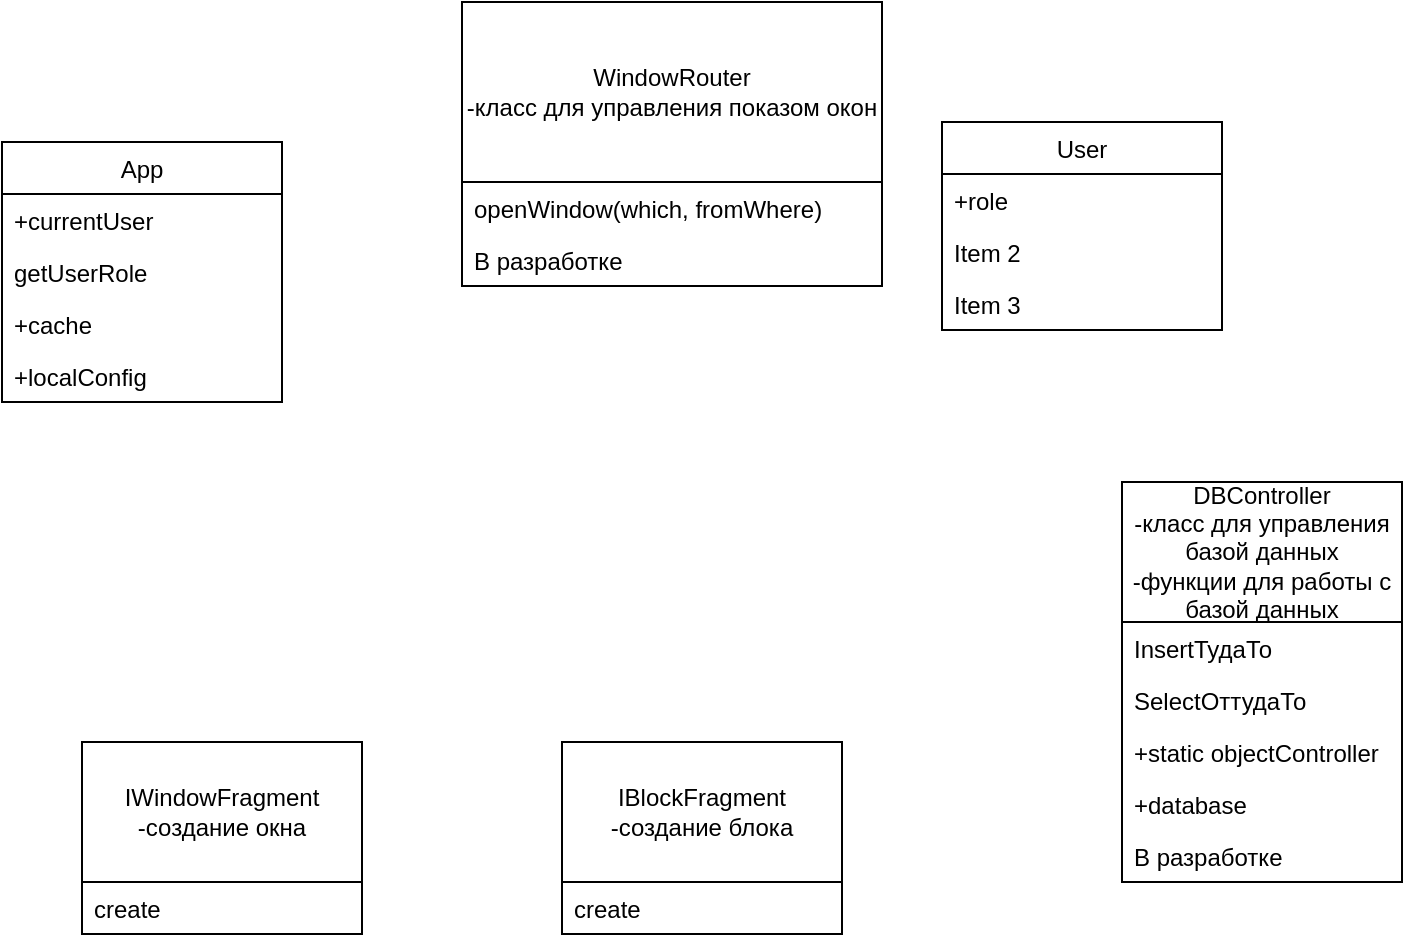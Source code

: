 <mxfile version="13.9.9" type="device"><diagram id="C5RBs43oDa-KdzZeNtuy" name="Page-1"><mxGraphModel dx="905" dy="673" grid="1" gridSize="10" guides="1" tooltips="1" connect="1" arrows="1" fold="1" page="1" pageScale="1" pageWidth="827" pageHeight="1169" math="0" shadow="0"><root><mxCell id="WIyWlLk6GJQsqaUBKTNV-0"/><mxCell id="WIyWlLk6GJQsqaUBKTNV-1" parent="WIyWlLk6GJQsqaUBKTNV-0"/><mxCell id="pBRwqFGt5dGmoWO3Ggdq-10" value="WindowRouter&#10;-класс для управления показом окон" style="swimlane;fontStyle=0;childLayout=stackLayout;horizontal=1;startSize=90;fillColor=none;horizontalStack=0;resizeParent=1;resizeParentMax=0;resizeLast=0;collapsible=1;marginBottom=0;whiteSpace=wrap;" parent="WIyWlLk6GJQsqaUBKTNV-1" vertex="1"><mxGeometry x="280" y="40" width="210" height="142" as="geometry"/></mxCell><mxCell id="pBRwqFGt5dGmoWO3Ggdq-12" value="openWindow(which, fromWhere)" style="text;strokeColor=none;fillColor=none;align=left;verticalAlign=top;spacingLeft=4;spacingRight=4;overflow=hidden;rotatable=0;points=[[0,0.5],[1,0.5]];portConstraint=eastwest;" parent="pBRwqFGt5dGmoWO3Ggdq-10" vertex="1"><mxGeometry y="90" width="210" height="26" as="geometry"/></mxCell><mxCell id="m2XPF89mWUaZ3lTezuWh-2" value="В разработке" style="text;strokeColor=none;fillColor=none;align=left;verticalAlign=top;spacingLeft=4;spacingRight=4;overflow=hidden;rotatable=0;points=[[0,0.5],[1,0.5]];portConstraint=eastwest;" vertex="1" parent="pBRwqFGt5dGmoWO3Ggdq-10"><mxGeometry y="116" width="210" height="26" as="geometry"/></mxCell><mxCell id="pBRwqFGt5dGmoWO3Ggdq-14" value="DBController&#10;-класс для управления базой данных&#10;-функции для работы с базой данных" style="swimlane;fontStyle=0;childLayout=stackLayout;horizontal=1;startSize=70;fillColor=none;horizontalStack=0;resizeParent=1;resizeParentMax=0;resizeLast=0;collapsible=1;marginBottom=0;whiteSpace=wrap;" parent="WIyWlLk6GJQsqaUBKTNV-1" vertex="1"><mxGeometry x="610" y="280" width="140" height="200" as="geometry"/></mxCell><mxCell id="pBRwqFGt5dGmoWO3Ggdq-15" value="InsertТудаТо" style="text;strokeColor=none;fillColor=none;align=left;verticalAlign=top;spacingLeft=4;spacingRight=4;overflow=hidden;rotatable=0;points=[[0,0.5],[1,0.5]];portConstraint=eastwest;" parent="pBRwqFGt5dGmoWO3Ggdq-14" vertex="1"><mxGeometry y="70" width="140" height="26" as="geometry"/></mxCell><mxCell id="pBRwqFGt5dGmoWO3Ggdq-16" value="SelectОттудаТо" style="text;strokeColor=none;fillColor=none;align=left;verticalAlign=top;spacingLeft=4;spacingRight=4;overflow=hidden;rotatable=0;points=[[0,0.5],[1,0.5]];portConstraint=eastwest;" parent="pBRwqFGt5dGmoWO3Ggdq-14" vertex="1"><mxGeometry y="96" width="140" height="26" as="geometry"/></mxCell><mxCell id="m2XPF89mWUaZ3lTezuWh-0" value="+static objectController" style="text;strokeColor=none;fillColor=none;align=left;verticalAlign=top;spacingLeft=4;spacingRight=4;overflow=hidden;rotatable=0;points=[[0,0.5],[1,0.5]];portConstraint=eastwest;" vertex="1" parent="pBRwqFGt5dGmoWO3Ggdq-14"><mxGeometry y="122" width="140" height="26" as="geometry"/></mxCell><mxCell id="m2XPF89mWUaZ3lTezuWh-1" value="+database" style="text;strokeColor=none;fillColor=none;align=left;verticalAlign=top;spacingLeft=4;spacingRight=4;overflow=hidden;rotatable=0;points=[[0,0.5],[1,0.5]];portConstraint=eastwest;" vertex="1" parent="pBRwqFGt5dGmoWO3Ggdq-14"><mxGeometry y="148" width="140" height="26" as="geometry"/></mxCell><mxCell id="pBRwqFGt5dGmoWO3Ggdq-17" value="В разработке" style="text;strokeColor=none;fillColor=none;align=left;verticalAlign=top;spacingLeft=4;spacingRight=4;overflow=hidden;rotatable=0;points=[[0,0.5],[1,0.5]];portConstraint=eastwest;" parent="pBRwqFGt5dGmoWO3Ggdq-14" vertex="1"><mxGeometry y="174" width="140" height="26" as="geometry"/></mxCell><mxCell id="m2XPF89mWUaZ3lTezuWh-4" value="IWindowFragment&#10;-создание окна" style="swimlane;fontStyle=0;childLayout=stackLayout;horizontal=1;startSize=70;fillColor=none;horizontalStack=0;resizeParent=1;resizeParentMax=0;resizeLast=0;collapsible=1;marginBottom=0;whiteSpace=wrap;" vertex="1" parent="WIyWlLk6GJQsqaUBKTNV-1"><mxGeometry x="90" y="410" width="140" height="96" as="geometry"/></mxCell><mxCell id="m2XPF89mWUaZ3lTezuWh-5" value="create" style="text;strokeColor=none;fillColor=none;align=left;verticalAlign=top;spacingLeft=4;spacingRight=4;overflow=hidden;rotatable=0;points=[[0,0.5],[1,0.5]];portConstraint=eastwest;" vertex="1" parent="m2XPF89mWUaZ3lTezuWh-4"><mxGeometry y="70" width="140" height="26" as="geometry"/></mxCell><mxCell id="m2XPF89mWUaZ3lTezuWh-8" value="IBlockFragment&#10;-создание блока" style="swimlane;fontStyle=0;childLayout=stackLayout;horizontal=1;startSize=70;fillColor=none;horizontalStack=0;resizeParent=1;resizeParentMax=0;resizeLast=0;collapsible=1;marginBottom=0;whiteSpace=wrap;" vertex="1" parent="WIyWlLk6GJQsqaUBKTNV-1"><mxGeometry x="330" y="410" width="140" height="96" as="geometry"/></mxCell><mxCell id="m2XPF89mWUaZ3lTezuWh-9" value="create" style="text;strokeColor=none;fillColor=none;align=left;verticalAlign=top;spacingLeft=4;spacingRight=4;overflow=hidden;rotatable=0;points=[[0,0.5],[1,0.5]];portConstraint=eastwest;" vertex="1" parent="m2XPF89mWUaZ3lTezuWh-8"><mxGeometry y="70" width="140" height="26" as="geometry"/></mxCell><mxCell id="m2XPF89mWUaZ3lTezuWh-13" value="App" style="swimlane;fontStyle=0;childLayout=stackLayout;horizontal=1;startSize=26;fillColor=none;horizontalStack=0;resizeParent=1;resizeParentMax=0;resizeLast=0;collapsible=1;marginBottom=0;" vertex="1" parent="WIyWlLk6GJQsqaUBKTNV-1"><mxGeometry x="50" y="110" width="140" height="130" as="geometry"/></mxCell><mxCell id="m2XPF89mWUaZ3lTezuWh-14" value="+currentUser" style="text;strokeColor=none;fillColor=none;align=left;verticalAlign=top;spacingLeft=4;spacingRight=4;overflow=hidden;rotatable=0;points=[[0,0.5],[1,0.5]];portConstraint=eastwest;" vertex="1" parent="m2XPF89mWUaZ3lTezuWh-13"><mxGeometry y="26" width="140" height="26" as="geometry"/></mxCell><mxCell id="m2XPF89mWUaZ3lTezuWh-15" value="getUserRole" style="text;strokeColor=none;fillColor=none;align=left;verticalAlign=top;spacingLeft=4;spacingRight=4;overflow=hidden;rotatable=0;points=[[0,0.5],[1,0.5]];portConstraint=eastwest;" vertex="1" parent="m2XPF89mWUaZ3lTezuWh-13"><mxGeometry y="52" width="140" height="26" as="geometry"/></mxCell><mxCell id="m2XPF89mWUaZ3lTezuWh-21" value="+cache" style="text;strokeColor=none;fillColor=none;align=left;verticalAlign=top;spacingLeft=4;spacingRight=4;overflow=hidden;rotatable=0;points=[[0,0.5],[1,0.5]];portConstraint=eastwest;" vertex="1" parent="m2XPF89mWUaZ3lTezuWh-13"><mxGeometry y="78" width="140" height="26" as="geometry"/></mxCell><mxCell id="m2XPF89mWUaZ3lTezuWh-22" value="+localConfig" style="text;strokeColor=none;fillColor=none;align=left;verticalAlign=top;spacingLeft=4;spacingRight=4;overflow=hidden;rotatable=0;points=[[0,0.5],[1,0.5]];portConstraint=eastwest;" vertex="1" parent="m2XPF89mWUaZ3lTezuWh-13"><mxGeometry y="104" width="140" height="26" as="geometry"/></mxCell><mxCell id="m2XPF89mWUaZ3lTezuWh-17" value="User" style="swimlane;fontStyle=0;childLayout=stackLayout;horizontal=1;startSize=26;fillColor=none;horizontalStack=0;resizeParent=1;resizeParentMax=0;resizeLast=0;collapsible=1;marginBottom=0;" vertex="1" parent="WIyWlLk6GJQsqaUBKTNV-1"><mxGeometry x="520" y="100" width="140" height="104" as="geometry"/></mxCell><mxCell id="m2XPF89mWUaZ3lTezuWh-18" value="+role" style="text;strokeColor=none;fillColor=none;align=left;verticalAlign=top;spacingLeft=4;spacingRight=4;overflow=hidden;rotatable=0;points=[[0,0.5],[1,0.5]];portConstraint=eastwest;" vertex="1" parent="m2XPF89mWUaZ3lTezuWh-17"><mxGeometry y="26" width="140" height="26" as="geometry"/></mxCell><mxCell id="m2XPF89mWUaZ3lTezuWh-19" value="Item 2" style="text;strokeColor=none;fillColor=none;align=left;verticalAlign=top;spacingLeft=4;spacingRight=4;overflow=hidden;rotatable=0;points=[[0,0.5],[1,0.5]];portConstraint=eastwest;" vertex="1" parent="m2XPF89mWUaZ3lTezuWh-17"><mxGeometry y="52" width="140" height="26" as="geometry"/></mxCell><mxCell id="m2XPF89mWUaZ3lTezuWh-20" value="Item 3" style="text;strokeColor=none;fillColor=none;align=left;verticalAlign=top;spacingLeft=4;spacingRight=4;overflow=hidden;rotatable=0;points=[[0,0.5],[1,0.5]];portConstraint=eastwest;" vertex="1" parent="m2XPF89mWUaZ3lTezuWh-17"><mxGeometry y="78" width="140" height="26" as="geometry"/></mxCell></root></mxGraphModel></diagram></mxfile>
